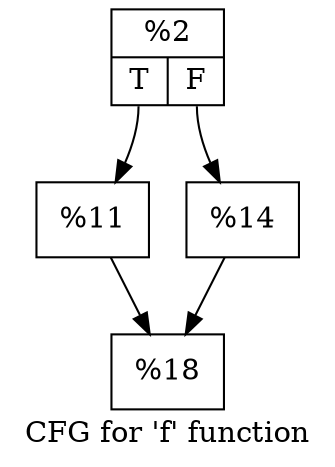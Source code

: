 digraph "CFG for 'f' function" {
	label="CFG for 'f' function";

	Node0x1a93610 [shape=record,label="{%2|{<s0>T|<s1>F}}"];
	Node0x1a93610:s0 -> Node0x1a93dd0;
	Node0x1a93610:s1 -> Node0x1a95ba0;
	Node0x1a93dd0 [shape=record,label="{%11}"];
	Node0x1a93dd0 -> Node0x1a95d80;
	Node0x1a95ba0 [shape=record,label="{%14}"];
	Node0x1a95ba0 -> Node0x1a95d80;
	Node0x1a95d80 [shape=record,label="{%18}"];
}
